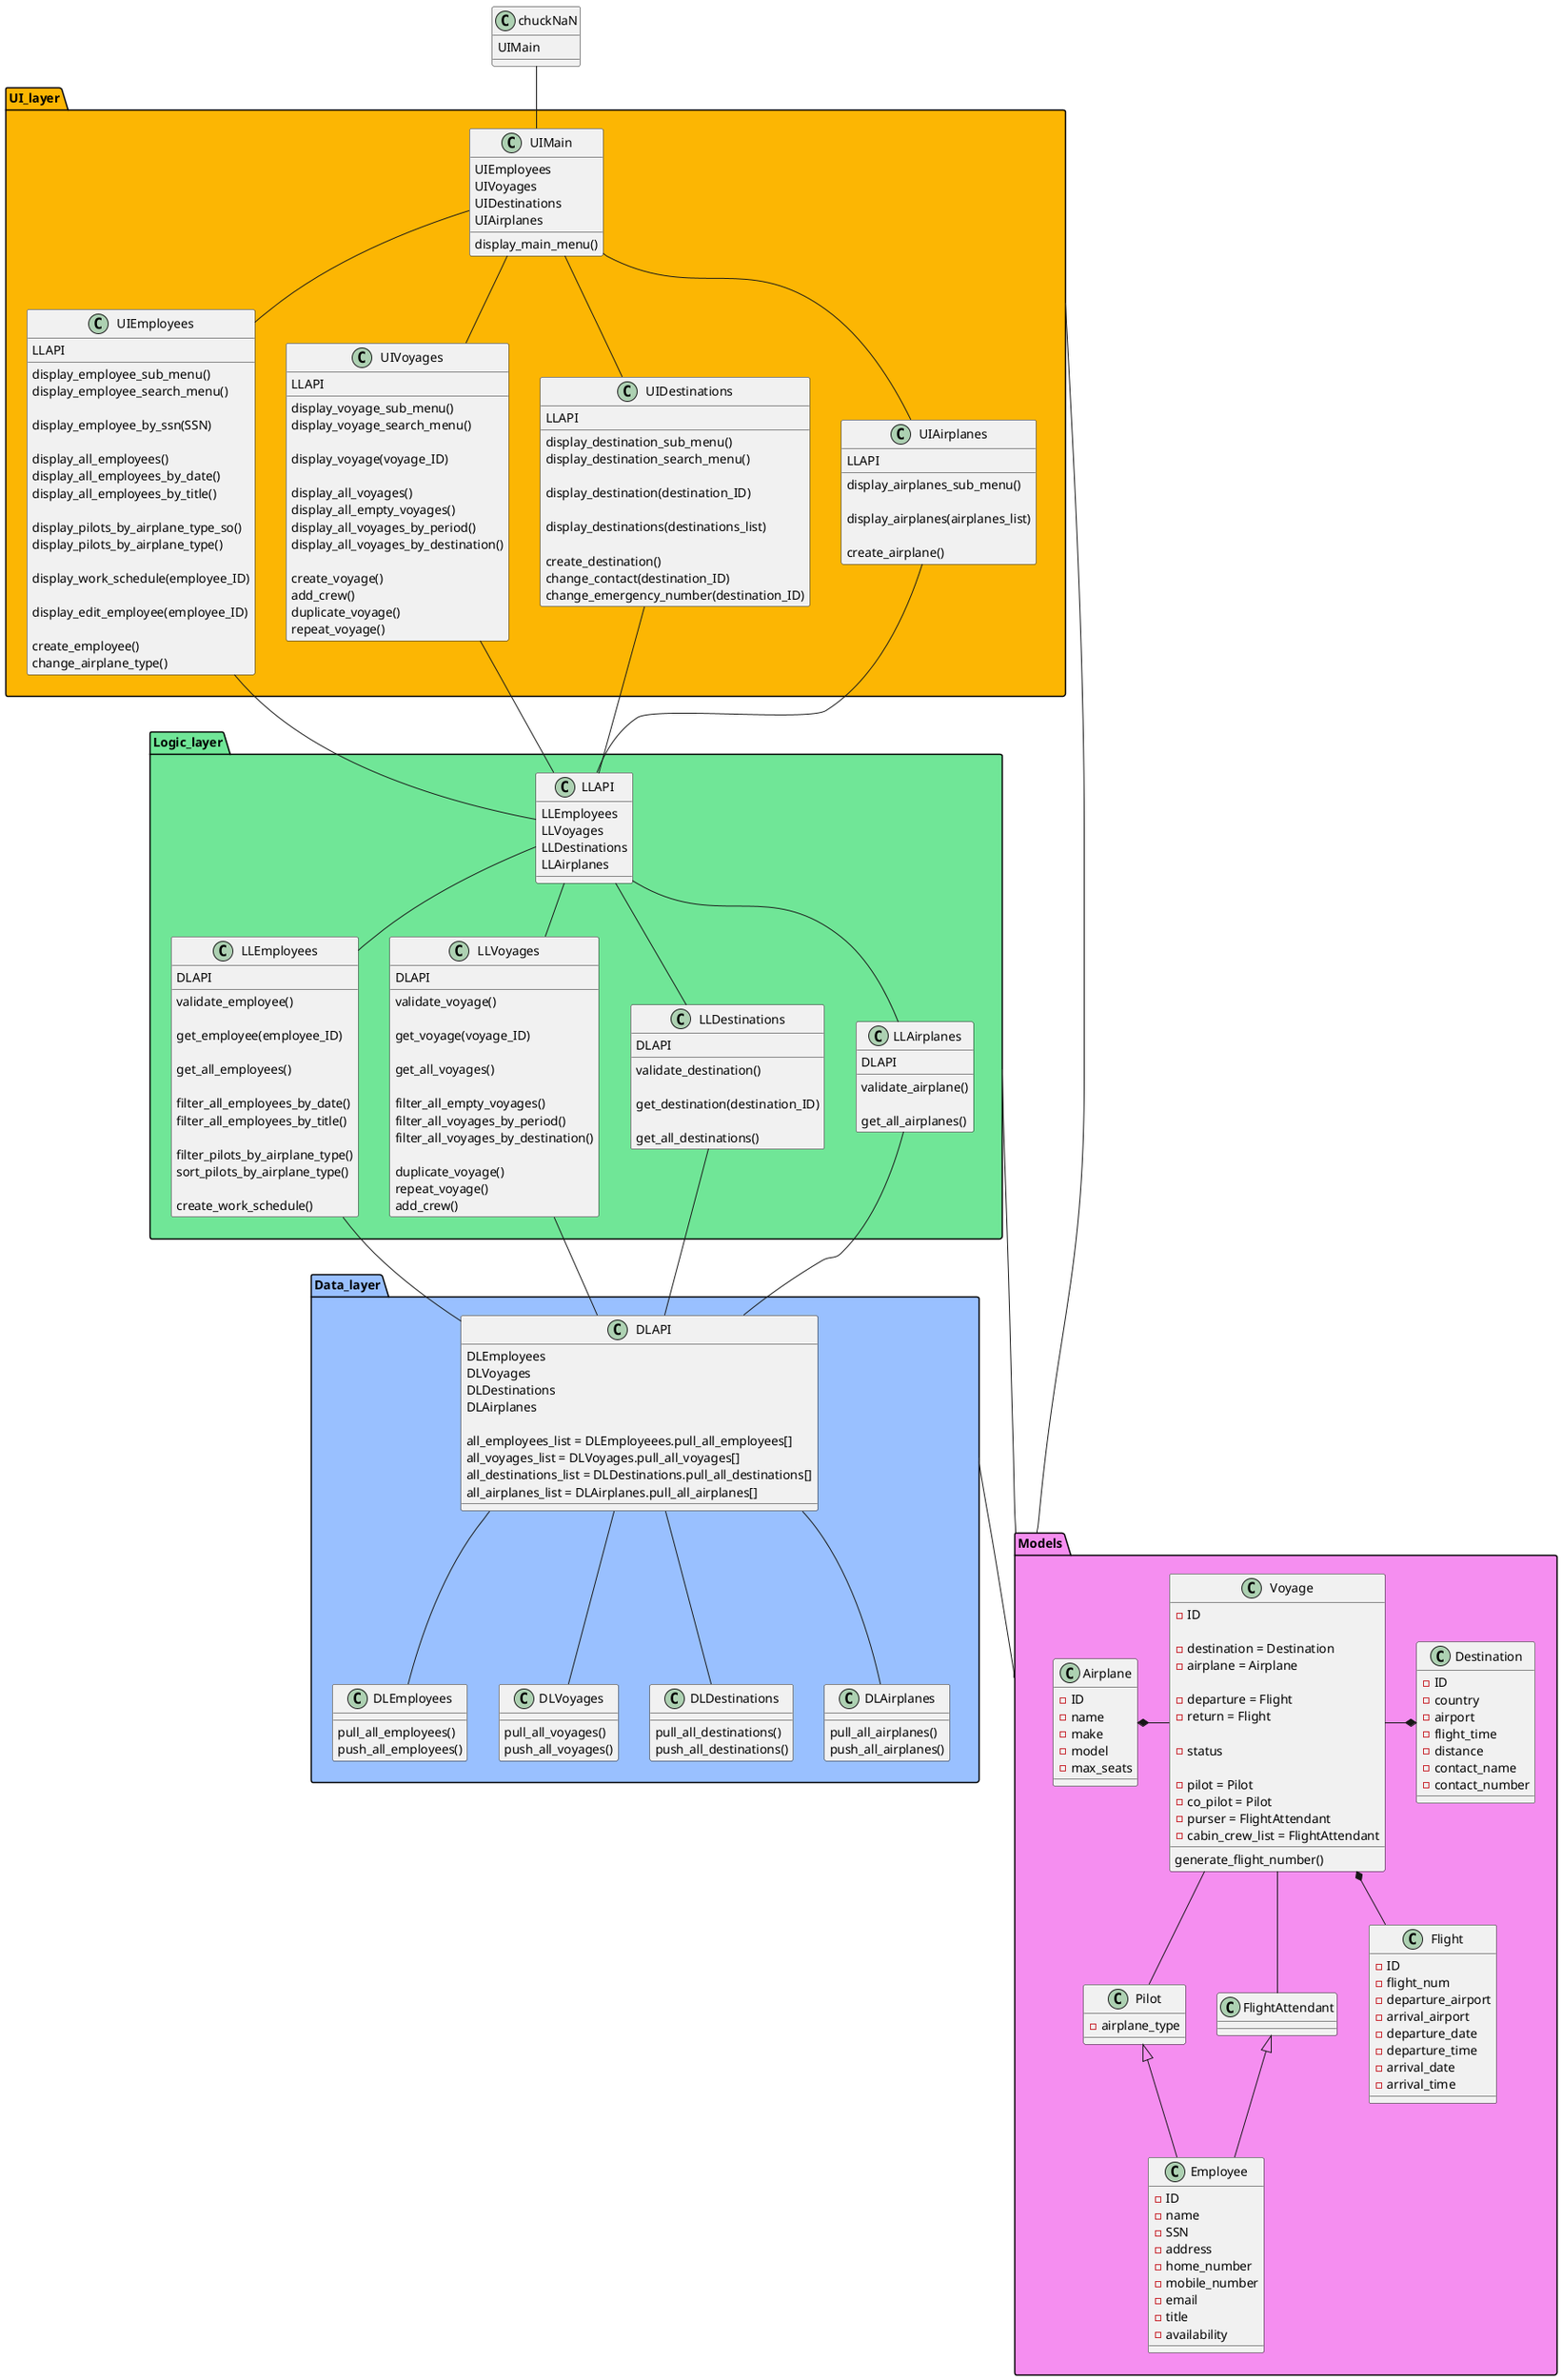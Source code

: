 @startuml NaNAirlines

class chuckNaN{
  UIMain

}

package UI_layer #fcb603 {
 
  chuckNaN -down- UIMain
  class UIMain{
    UIEmployees
    UIVoyages
    UIDestinations
    UIAirplanes
    display_main_menu()
  }

  class UIEmployees{
    LLAPI
    display_employee_sub_menu()
    display_employee_search_menu()
    
    display_employee_by_ssn(SSN)
    
    display_all_employees()
    display_all_employees_by_date()
    display_all_employees_by_title()
    
    display_pilots_by_airplane_type_so()
    display_pilots_by_airplane_type()
    
    display_work_schedule(employee_ID)

    display_edit_employee(employee_ID)
    
    create_employee()
    change_airplane_type()  
  }
  class UIVoyages{
    LLAPI
    display_voyage_sub_menu()
    display_voyage_search_menu()

    display_voyage(voyage_ID)

    display_all_voyages()
    display_all_empty_voyages()
    display_all_voyages_by_period()
    display_all_voyages_by_destination()
    
    create_voyage()
    add_crew()
    duplicate_voyage()
    repeat_voyage()
    
  }
  class UIDestinations{
    LLAPI
    display_destination_sub_menu()
    display_destination_search_menu()

    display_destination(destination_ID)
    
    display_destinations(destinations_list)
    
    create_destination()
    change_contact(destination_ID)
    change_emergency_number(destination_ID)
    
  }
  class UIAirplanes{
    LLAPI
    display_airplanes_sub_menu()

    display_airplanes(airplanes_list)
    
    create_airplane()
  }
  UIMain -- UIEmployees
  UIMain -- UIVoyages
  UIMain -- UIDestinations
  UIMain -- UIAirplanes
}

package Logic_layer #70e697 {

  class LLAPI{
    LLEmployees
    LLVoyages
    LLDestinations
    LLAirplanes


  }

  class LLEmployees{
    DLAPI
    validate_employee()
    
    get_employee(employee_ID)
    
    get_all_employees()
    
    filter_all_employees_by_date()
    filter_all_employees_by_title()
    
    filter_pilots_by_airplane_type()
    sort_pilots_by_airplane_type()

    create_work_schedule()
  }
  class LLVoyages{
    DLAPI
    validate_voyage()

    get_voyage(voyage_ID)

    get_all_voyages()
    
    filter_all_empty_voyages()
    filter_all_voyages_by_period()
    filter_all_voyages_by_destination()

    duplicate_voyage()
    repeat_voyage()
    add_crew()

  }
  class LLDestinations{
    DLAPI
    validate_destination()

    get_destination(destination_ID)
    
    get_all_destinations()

  }
  class LLAirplanes{
    DLAPI
    validate_airplane()

    get_all_airplanes()
  }

  LLAPI -- LLEmployees
  LLAPI -- LLVoyages
  LLAPI -- LLDestinations
  LLAPI -- LLAirplanes
  

}

package Data_layer #99c0ff{

  class DLAPI{
    DLEmployees
    DLVoyages
    DLDestinations
    DLAirplanes

    all_employees_list = DLEmployeees.pull_all_employees[]
    all_voyages_list = DLVoyages.pull_all_voyages[]
    all_destinations_list = DLDestinations.pull_all_destinations[]
    all_airplanes_list = DLAirplanes.pull_all_airplanes[]
  }

  class DLEmployees{
    pull_all_employees()
    push_all_employees()
  }
  class DLVoyages{
    pull_all_voyages()
    push_all_voyages()
    
  }
  class DLDestinations{
    pull_all_destinations()
    push_all_destinations()
    
  }
  class DLAirplanes{
    pull_all_airplanes()
    push_all_airplanes()
  }

  DLAPI -- DLEmployees
  DLAPI -- DLVoyages
  DLAPI -- DLDestinations
  DLAPI -- DLAirplanes
  
}

UIEmployees -down- LLAPI
UIVoyages -down- LLAPI
UIAirplanes -down- LLAPI
UIDestinations -down- LLAPI

LLEmployees -down- DLAPI
LLVoyages -down- DLAPI
LLDestinations -down- DLAPI
LLAirplanes -down- DLAPI






package Models #f58ef0{


class Employee {
  -ID
  -name
  -SSN
  -address
  -home_number
  -mobile_number
  -email
  -title
  -availability

}

class FlightAttendant{
}

class Pilot{
  -airplane_type
}

class Destination{
  -ID
  -country
  -airport
  -flight_time
  -distance
  -contact_name
  -contact_number

}

class Voyage{
  -ID

  -destination = Destination
  -airplane = Airplane
  
  -departure = Flight
  -return = Flight

  -status

  -pilot = Pilot
  -co_pilot = Pilot
  -purser = FlightAttendant
  -cabin_crew_list = FlightAttendant
  generate_flight_number()
}

class Flight{
  -ID
  -flight_num
  -departure_airport
  -arrival_airport
  -departure_date
  -departure_time
  -arrival_date
  -arrival_time
}

class Airplane{
  -ID
  -name
  -make
  -model
  -max_seats
  
}

Employee -up-|> FlightAttendant
Employee -up-|> Pilot
FlightAttendant -up- Voyage
Pilot -up- Voyage
Destination *-left- Voyage
Voyage *-down- Flight
Airplane *-right- Voyage

}


UI_layer -- Models
Logic_layer -- Models
Data_layer -- Models


@enduml